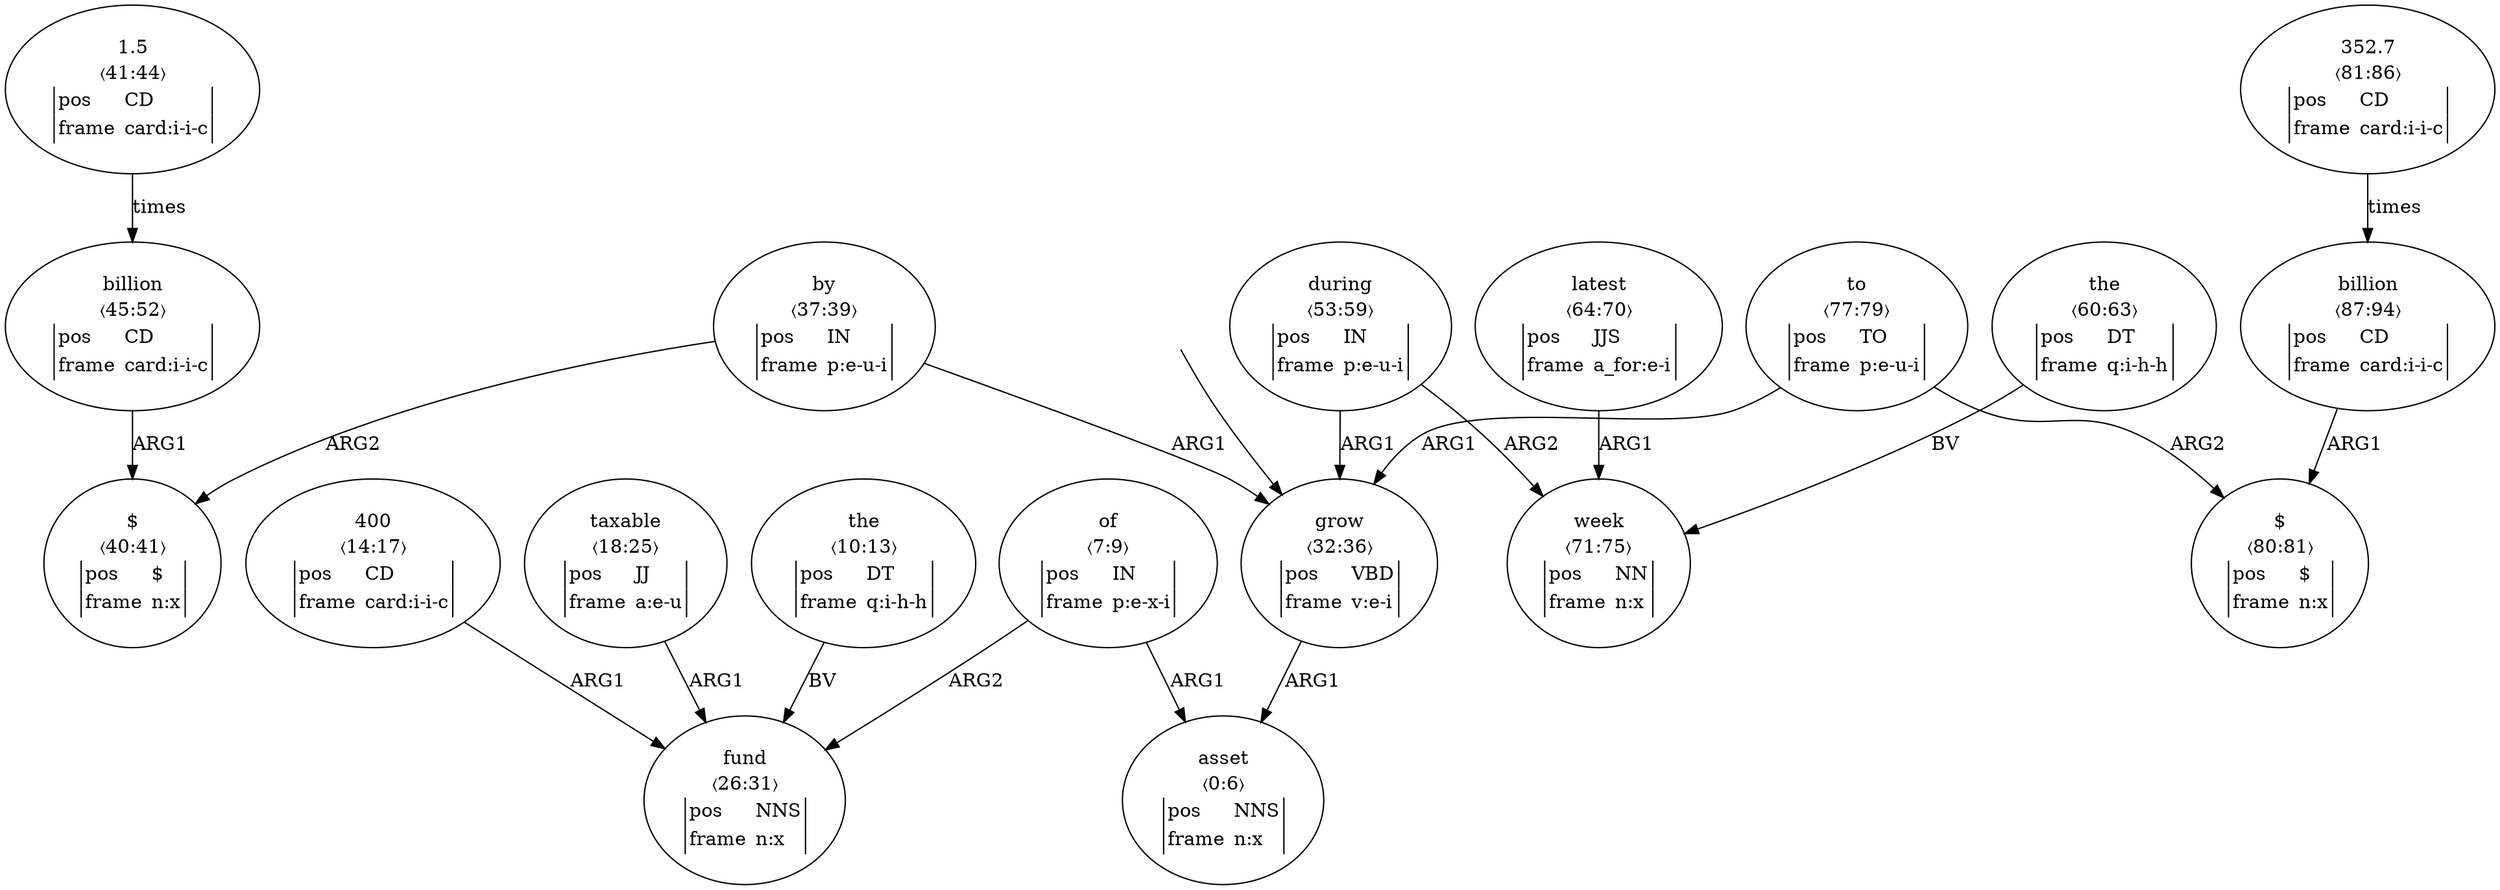 digraph "20004011" {
  top [ style=invis ];
  top -> 6;
  0 [ label=<<table align="center" border="0" cellspacing="0"><tr><td colspan="2">asset</td></tr><tr><td colspan="2">〈0:6〉</td></tr><tr><td sides="l" border="1" align="left">pos</td><td sides="r" border="1" align="left">NNS</td></tr><tr><td sides="l" border="1" align="left">frame</td><td sides="r" border="1" align="left">n:x</td></tr></table>> ];
  1 [ label=<<table align="center" border="0" cellspacing="0"><tr><td colspan="2">of</td></tr><tr><td colspan="2">〈7:9〉</td></tr><tr><td sides="l" border="1" align="left">pos</td><td sides="r" border="1" align="left">IN</td></tr><tr><td sides="l" border="1" align="left">frame</td><td sides="r" border="1" align="left">p:e-x-i</td></tr></table>> ];
  2 [ label=<<table align="center" border="0" cellspacing="0"><tr><td colspan="2">the</td></tr><tr><td colspan="2">〈10:13〉</td></tr><tr><td sides="l" border="1" align="left">pos</td><td sides="r" border="1" align="left">DT</td></tr><tr><td sides="l" border="1" align="left">frame</td><td sides="r" border="1" align="left">q:i-h-h</td></tr></table>> ];
  3 [ label=<<table align="center" border="0" cellspacing="0"><tr><td colspan="2">400</td></tr><tr><td colspan="2">〈14:17〉</td></tr><tr><td sides="l" border="1" align="left">pos</td><td sides="r" border="1" align="left">CD</td></tr><tr><td sides="l" border="1" align="left">frame</td><td sides="r" border="1" align="left">card:i-i-c</td></tr></table>> ];
  4 [ label=<<table align="center" border="0" cellspacing="0"><tr><td colspan="2">taxable</td></tr><tr><td colspan="2">〈18:25〉</td></tr><tr><td sides="l" border="1" align="left">pos</td><td sides="r" border="1" align="left">JJ</td></tr><tr><td sides="l" border="1" align="left">frame</td><td sides="r" border="1" align="left">a:e-u</td></tr></table>> ];
  5 [ label=<<table align="center" border="0" cellspacing="0"><tr><td colspan="2">fund</td></tr><tr><td colspan="2">〈26:31〉</td></tr><tr><td sides="l" border="1" align="left">pos</td><td sides="r" border="1" align="left">NNS</td></tr><tr><td sides="l" border="1" align="left">frame</td><td sides="r" border="1" align="left">n:x</td></tr></table>> ];
  6 [ label=<<table align="center" border="0" cellspacing="0"><tr><td colspan="2">grow</td></tr><tr><td colspan="2">〈32:36〉</td></tr><tr><td sides="l" border="1" align="left">pos</td><td sides="r" border="1" align="left">VBD</td></tr><tr><td sides="l" border="1" align="left">frame</td><td sides="r" border="1" align="left">v:e-i</td></tr></table>> ];
  7 [ label=<<table align="center" border="0" cellspacing="0"><tr><td colspan="2">by</td></tr><tr><td colspan="2">〈37:39〉</td></tr><tr><td sides="l" border="1" align="left">pos</td><td sides="r" border="1" align="left">IN</td></tr><tr><td sides="l" border="1" align="left">frame</td><td sides="r" border="1" align="left">p:e-u-i</td></tr></table>> ];
  8 [ label=<<table align="center" border="0" cellspacing="0"><tr><td colspan="2">$</td></tr><tr><td colspan="2">〈40:41〉</td></tr><tr><td sides="l" border="1" align="left">pos</td><td sides="r" border="1" align="left">$</td></tr><tr><td sides="l" border="1" align="left">frame</td><td sides="r" border="1" align="left">n:x</td></tr></table>> ];
  9 [ label=<<table align="center" border="0" cellspacing="0"><tr><td colspan="2">1.5</td></tr><tr><td colspan="2">〈41:44〉</td></tr><tr><td sides="l" border="1" align="left">pos</td><td sides="r" border="1" align="left">CD</td></tr><tr><td sides="l" border="1" align="left">frame</td><td sides="r" border="1" align="left">card:i-i-c</td></tr></table>> ];
  10 [ label=<<table align="center" border="0" cellspacing="0"><tr><td colspan="2">billion</td></tr><tr><td colspan="2">〈45:52〉</td></tr><tr><td sides="l" border="1" align="left">pos</td><td sides="r" border="1" align="left">CD</td></tr><tr><td sides="l" border="1" align="left">frame</td><td sides="r" border="1" align="left">card:i-i-c</td></tr></table>> ];
  11 [ label=<<table align="center" border="0" cellspacing="0"><tr><td colspan="2">during</td></tr><tr><td colspan="2">〈53:59〉</td></tr><tr><td sides="l" border="1" align="left">pos</td><td sides="r" border="1" align="left">IN</td></tr><tr><td sides="l" border="1" align="left">frame</td><td sides="r" border="1" align="left">p:e-u-i</td></tr></table>> ];
  12 [ label=<<table align="center" border="0" cellspacing="0"><tr><td colspan="2">the</td></tr><tr><td colspan="2">〈60:63〉</td></tr><tr><td sides="l" border="1" align="left">pos</td><td sides="r" border="1" align="left">DT</td></tr><tr><td sides="l" border="1" align="left">frame</td><td sides="r" border="1" align="left">q:i-h-h</td></tr></table>> ];
  13 [ label=<<table align="center" border="0" cellspacing="0"><tr><td colspan="2">latest</td></tr><tr><td colspan="2">〈64:70〉</td></tr><tr><td sides="l" border="1" align="left">pos</td><td sides="r" border="1" align="left">JJS</td></tr><tr><td sides="l" border="1" align="left">frame</td><td sides="r" border="1" align="left">a_for:e-i</td></tr></table>> ];
  14 [ label=<<table align="center" border="0" cellspacing="0"><tr><td colspan="2">week</td></tr><tr><td colspan="2">〈71:75〉</td></tr><tr><td sides="l" border="1" align="left">pos</td><td sides="r" border="1" align="left">NN</td></tr><tr><td sides="l" border="1" align="left">frame</td><td sides="r" border="1" align="left">n:x</td></tr></table>> ];
  16 [ label=<<table align="center" border="0" cellspacing="0"><tr><td colspan="2">to</td></tr><tr><td colspan="2">〈77:79〉</td></tr><tr><td sides="l" border="1" align="left">pos</td><td sides="r" border="1" align="left">TO</td></tr><tr><td sides="l" border="1" align="left">frame</td><td sides="r" border="1" align="left">p:e-u-i</td></tr></table>> ];
  17 [ label=<<table align="center" border="0" cellspacing="0"><tr><td colspan="2">$</td></tr><tr><td colspan="2">〈80:81〉</td></tr><tr><td sides="l" border="1" align="left">pos</td><td sides="r" border="1" align="left">$</td></tr><tr><td sides="l" border="1" align="left">frame</td><td sides="r" border="1" align="left">n:x</td></tr></table>> ];
  18 [ label=<<table align="center" border="0" cellspacing="0"><tr><td colspan="2">352.7</td></tr><tr><td colspan="2">〈81:86〉</td></tr><tr><td sides="l" border="1" align="left">pos</td><td sides="r" border="1" align="left">CD</td></tr><tr><td sides="l" border="1" align="left">frame</td><td sides="r" border="1" align="left">card:i-i-c</td></tr></table>> ];
  19 [ label=<<table align="center" border="0" cellspacing="0"><tr><td colspan="2">billion</td></tr><tr><td colspan="2">〈87:94〉</td></tr><tr><td sides="l" border="1" align="left">pos</td><td sides="r" border="1" align="left">CD</td></tr><tr><td sides="l" border="1" align="left">frame</td><td sides="r" border="1" align="left">card:i-i-c</td></tr></table>> ];
  18 -> 19 [ label="times" ];
  12 -> 14 [ label="BV" ];
  16 -> 17 [ label="ARG2" ];
  9 -> 10 [ label="times" ];
  1 -> 0 [ label="ARG1" ];
  7 -> 8 [ label="ARG2" ];
  19 -> 17 [ label="ARG1" ];
  4 -> 5 [ label="ARG1" ];
  16 -> 6 [ label="ARG1" ];
  11 -> 14 [ label="ARG2" ];
  2 -> 5 [ label="BV" ];
  6 -> 0 [ label="ARG1" ];
  3 -> 5 [ label="ARG1" ];
  13 -> 14 [ label="ARG1" ];
  7 -> 6 [ label="ARG1" ];
  1 -> 5 [ label="ARG2" ];
  10 -> 8 [ label="ARG1" ];
  11 -> 6 [ label="ARG1" ];
}

